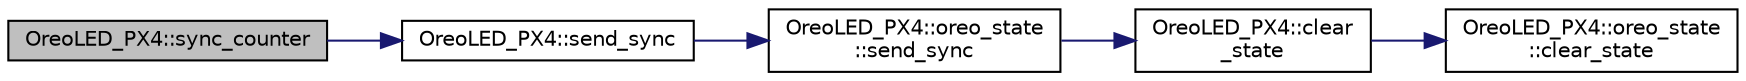 digraph "OreoLED_PX4::sync_counter"
{
 // INTERACTIVE_SVG=YES
  edge [fontname="Helvetica",fontsize="10",labelfontname="Helvetica",labelfontsize="10"];
  node [fontname="Helvetica",fontsize="10",shape=record];
  rankdir="LR";
  Node1 [label="OreoLED_PX4::sync_counter",height=0.2,width=0.4,color="black", fillcolor="grey75", style="filled", fontcolor="black"];
  Node1 -> Node2 [color="midnightblue",fontsize="10",style="solid",fontname="Helvetica"];
  Node2 [label="OreoLED_PX4::send_sync",height=0.2,width=0.4,color="black", fillcolor="white", style="filled",URL="$classOreoLED__PX4.html#a656fbe69fdb01fc4aad63ed924f1a396"];
  Node2 -> Node3 [color="midnightblue",fontsize="10",style="solid",fontname="Helvetica"];
  Node3 [label="OreoLED_PX4::oreo_state\l::send_sync",height=0.2,width=0.4,color="black", fillcolor="white", style="filled",URL="$structOreoLED__PX4_1_1oreo__state.html#a0b6e252809555491929be472ba670f71"];
  Node3 -> Node4 [color="midnightblue",fontsize="10",style="solid",fontname="Helvetica"];
  Node4 [label="OreoLED_PX4::clear\l_state",height=0.2,width=0.4,color="black", fillcolor="white", style="filled",URL="$classOreoLED__PX4.html#aafa0e9ee898bc853b4860a2c201d4e77"];
  Node4 -> Node5 [color="midnightblue",fontsize="10",style="solid",fontname="Helvetica"];
  Node5 [label="OreoLED_PX4::oreo_state\l::clear_state",height=0.2,width=0.4,color="black", fillcolor="white", style="filled",URL="$structOreoLED__PX4_1_1oreo__state.html#abc37426b4e17082e9ab96456c32a9950"];
}
